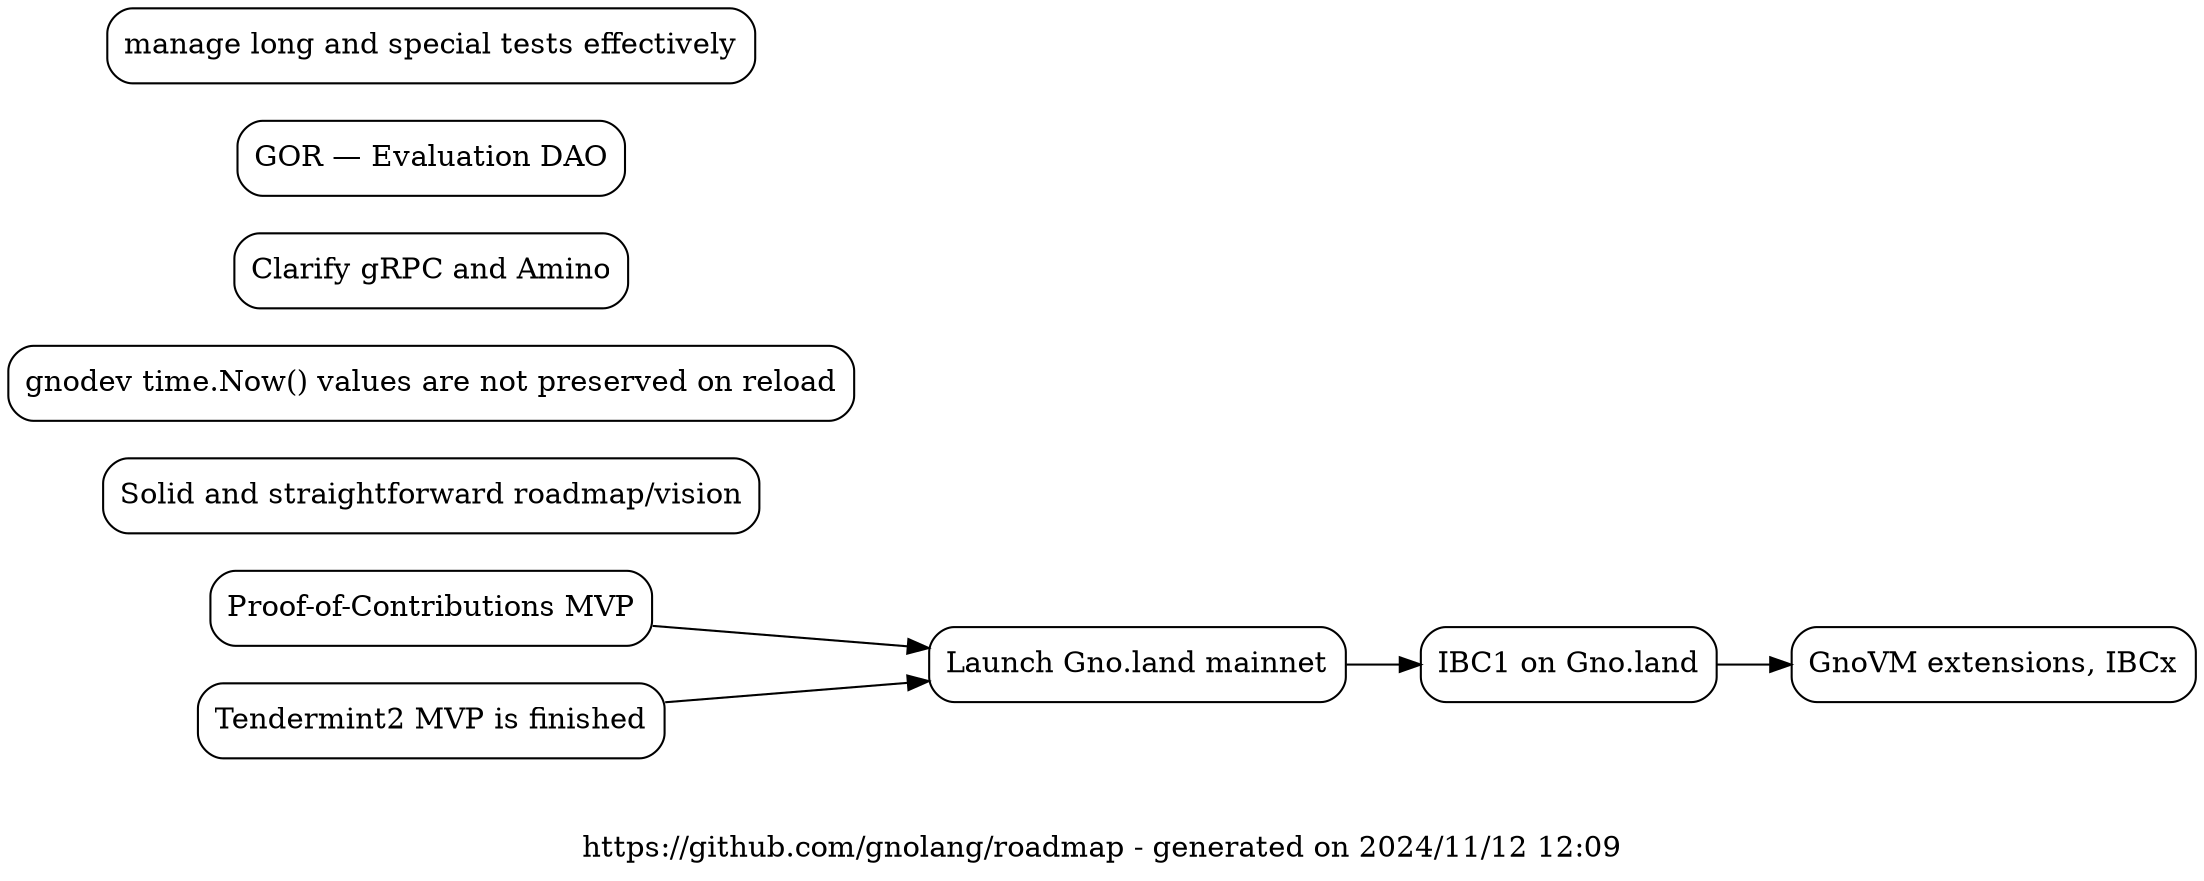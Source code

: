 digraph "" {
	graph [bb="0,0,872.2,416.8",
		label="\n\nhttps://github.com/gnolang/roadmap - generated on 2024/11/12 12:09",
		lheight=0.68,
		lp="436.1,28.4",
		lwidth=5.42,
		rankdir=LR
	];
	node [label="\N",
		shape=ellipse
	];
	"<https://github.com/gnolang/roadmap/issues/1>"	 [height=0.5,
		href="<https://github.com/gnolang/roadmap/issues/1>",
		label="Launch Gno.land mainnet",
		pos="437.67,101.8",
		shape=box,
		style=rounded,
		width=2.2471];
	"<https://github.com/gnolang/roadmap/issues/4>"	 [height=0.5,
		href="<https://github.com/gnolang/roadmap/issues/4>",
		label="IBC1 on Gno.land",
		pos="614.09,101.8",
		shape=box,
		style=rounded,
		width=1.6534];
	"<https://github.com/gnolang/roadmap/issues/1>" -> "<https://github.com/gnolang/roadmap/issues/4>" [key="<https://github.com/gnolang/roadmap/issues/1><https://github.com/gnolang/roadmap/issues/4>",
	pos="e,554.43,101.8 518.65,101.8 527.21,101.8 535.87,101.8 544.29,101.8"];
"<https://github.com/gnolang/roadmap/issues/11>" [height=0.5,
	href="<https://github.com/gnolang/roadmap/issues/11>",
	label="Proof-of-Contributions MVP",
	pos="160.39,128.8",
	shape=box,
	style=rounded,
	width=2.485];
"<https://github.com/gnolang/roadmap/issues/11>" -> "<https://github.com/gnolang/roadmap/issues/1>" [key="<https://github.com/gnolang/roadmap/issues/11><https://github.com/gnolang/roadmap/issues/1>",
pos="e,356.77,109.68 250.03,120.07 280.88,117.07 315.44,113.7 346.41,110.69"];
"<https://github.com/gnolang/roadmap/issues/30>" [height=0.5,
href="<https://github.com/gnolang/roadmap/issues/30>",
label="GnoVM extensions, IBCx",
pos="790.91,101.8",
shape=box,
style=rounded,
width=2.2582];
"<https://github.com/gnolang/roadmap/issues/3>" [height=0.5,
href="<https://github.com/gnolang/roadmap/issues/3>",
label="Tendermint2 MVP is finished",
pos="160.39,74.8",
shape=box,
style=rounded,
width=2.5498];
"<https://github.com/gnolang/roadmap/issues/3>" -> "<https://github.com/gnolang/roadmap/issues/1>" [key="<https://github.com/gnolang/roadmap/issues/3><https://github.com/gnolang/roadmap/issues/1>",
pos="e,356.68,93.914 252.33,83.753 282.64,86.704 316.32,89.984 346.57,92.929"];
"<https://github.com/gnolang/roadmap/issues/4>" -> "<https://github.com/gnolang/roadmap/issues/30>" [key="<https://github.com/gnolang/roadmap/issues/4><https://github.com/gnolang/roadmap/issues/30>",
pos="e,709.78,101.8 673.95,101.8 682.23,101.8 690.89,101.8 699.58,101.8"];
"<https://github.com/gnolang/roadmap/issues/6>" [height=0.5,
href="<https://github.com/gnolang/roadmap/issues/6>",
label="Solid and straightforward roadmap/vision",
pos="160.39,182.8",
shape=box,
style=rounded,
width=3.4676];
"<https://github.com/gnolang/gno/issues/1509>" [height=0.5,
href="<https://github.com/gnolang/gno/issues/1509>",
label="gnodev time.Now() values are not preserved on reload",
pos="160.39,236.8",
shape=box,
style=rounded,
width=4.4551];
"<https://github.com/gnolang/gno/issues/2025>" [height=0.5,
href="<https://github.com/gnolang/gno/issues/2025>",
label="Clarify gRPC and Amino",
pos="160.39,290.8",
shape=box,
style=rounded,
width=2.2043];
"<https://github.com/gnolang/gno/issues/407>" [height=0.5,
href="<https://github.com/gnolang/gno/issues/407>",
label="GOR — Evaluation DAO",
pos="160.39,344.8",
shape=box,
style=rounded,
width=2.1878];
"<https://github.com/gnolang/gno/issues/588>" [height=0.5,
href="<https://github.com/gnolang/gno/issues/588>",
label="manage long and special tests effectively",
pos="160.39,398.8",
shape=box,
style=rounded,
width=3.4131];
}
